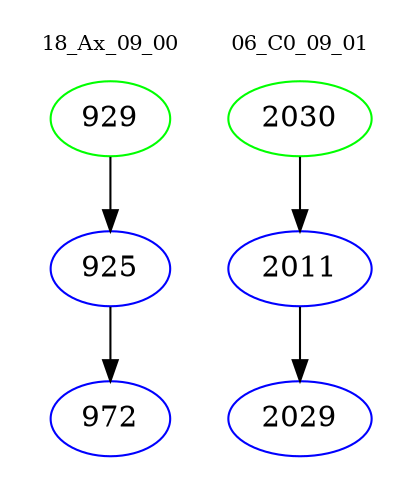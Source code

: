 digraph{
subgraph cluster_0 {
color = white
label = "18_Ax_09_00";
fontsize=10;
T0_929 [label="929", color="green"]
T0_929 -> T0_925 [color="black"]
T0_925 [label="925", color="blue"]
T0_925 -> T0_972 [color="black"]
T0_972 [label="972", color="blue"]
}
subgraph cluster_1 {
color = white
label = "06_C0_09_01";
fontsize=10;
T1_2030 [label="2030", color="green"]
T1_2030 -> T1_2011 [color="black"]
T1_2011 [label="2011", color="blue"]
T1_2011 -> T1_2029 [color="black"]
T1_2029 [label="2029", color="blue"]
}
}
